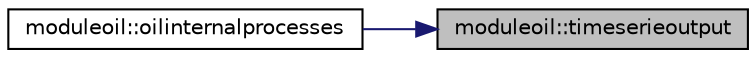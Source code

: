 digraph "moduleoil::timeserieoutput"
{
 // LATEX_PDF_SIZE
  edge [fontname="Helvetica",fontsize="10",labelfontname="Helvetica",labelfontsize="10"];
  node [fontname="Helvetica",fontsize="10",shape=record];
  rankdir="RL";
  Node1 [label="moduleoil::timeserieoutput",height=0.2,width=0.4,color="black", fillcolor="grey75", style="filled", fontcolor="black",tooltip=" "];
  Node1 -> Node2 [dir="back",color="midnightblue",fontsize="10",style="solid"];
  Node2 [label="moduleoil::oilinternalprocesses",height=0.2,width=0.4,color="black", fillcolor="white", style="filled",URL="$namespacemoduleoil.html#a4b104a789e2f264a4494966c5b9a47fd",tooltip=" "];
}
